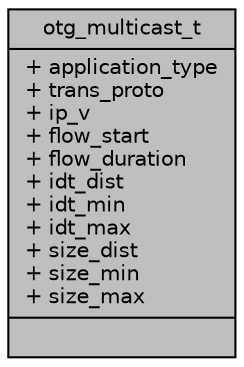 digraph "otg_multicast_t"
{
 // LATEX_PDF_SIZE
  edge [fontname="Helvetica",fontsize="10",labelfontname="Helvetica",labelfontsize="10"];
  node [fontname="Helvetica",fontsize="10",shape=record];
  Node1 [label="{otg_multicast_t\n|+ application_type\l+ trans_proto\l+ ip_v\l+ flow_start\l+ flow_duration\l+ idt_dist\l+ idt_min\l+ idt_max\l+ size_dist\l+ size_min\l+ size_max\l|}",height=0.2,width=0.4,color="black", fillcolor="grey75", style="filled", fontcolor="black",tooltip=" "];
}
